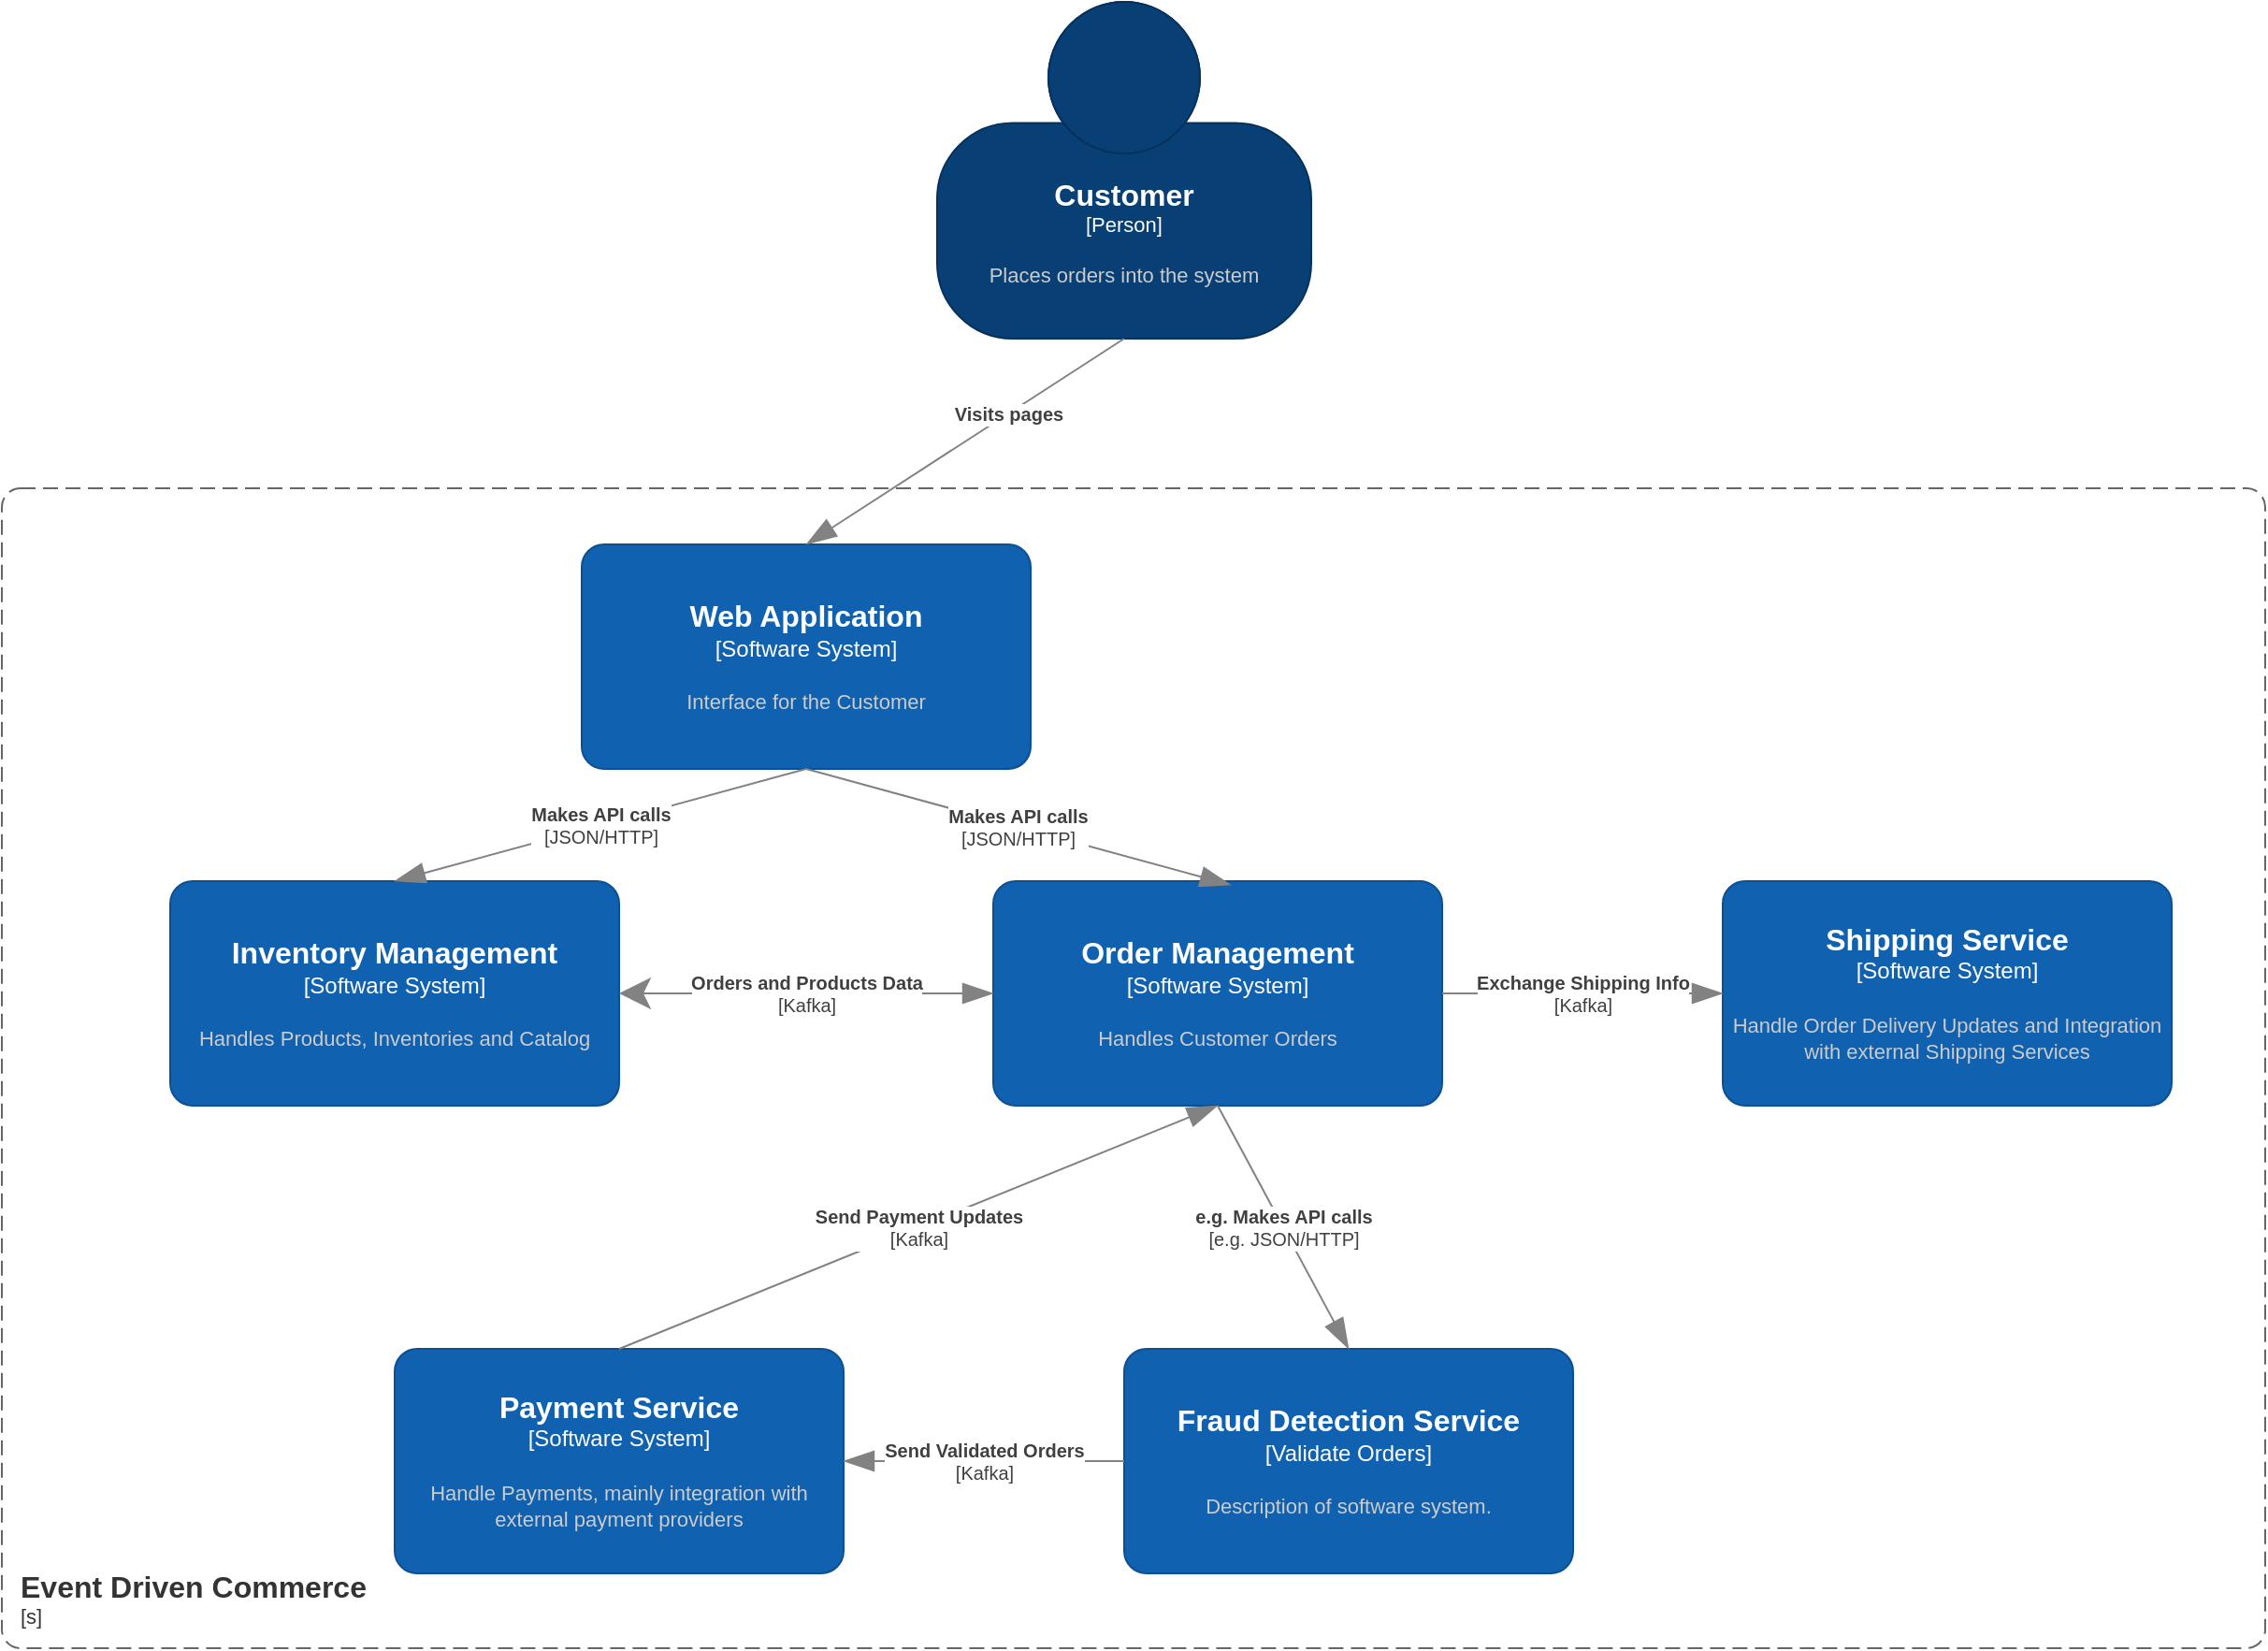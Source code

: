 <mxfile version="20.7.4" type="device" pages="2"><diagram id="pehTIES_-dhNmviYCn38" name="Context"><mxGraphModel dx="2261" dy="754" grid="1" gridSize="10" guides="1" tooltips="1" connect="1" arrows="1" fold="1" page="1" pageScale="1" pageWidth="827" pageHeight="1169" math="0" shadow="0"><root><mxCell id="0"/><mxCell id="1" parent="0"/><object placeholders="1" c4Name="Customer" c4Type="Person" c4Description="Places orders into the system" label="&lt;font style=&quot;font-size: 16px&quot;&gt;&lt;b&gt;%c4Name%&lt;/b&gt;&lt;/font&gt;&lt;div&gt;[%c4Type%]&lt;/div&gt;&lt;br&gt;&lt;div&gt;&lt;font style=&quot;font-size: 11px&quot;&gt;&lt;font color=&quot;#cccccc&quot;&gt;%c4Description%&lt;/font&gt;&lt;/div&gt;" id="57OSXvHiCvBBH5nScqUC-1"><mxCell style="html=1;fontSize=11;dashed=0;whiteSpace=wrap;fillColor=#083F75;strokeColor=#06315C;fontColor=#ffffff;shape=mxgraph.c4.person2;align=center;metaEdit=1;points=[[0.5,0,0],[1,0.5,0],[1,0.75,0],[0.75,1,0],[0.5,1,0],[0.25,1,0],[0,0.75,0],[0,0.5,0]];resizable=0;" parent="1" vertex="1"><mxGeometry x="320" y="10" width="200" height="180" as="geometry"/></mxCell></object><object c4Name="Event Driven Commerce" c4Type="SystemScopeBoundary" label="&lt;font style=&quot;font-size: 16px&quot;&gt;&lt;b&gt;&lt;div style=&quot;text-align: left&quot;&gt;%c4Name%&lt;/div&gt;&lt;/b&gt;&lt;/font&gt;&lt;div style=&quot;text-align: left&quot;&gt;[%c4Application%]&lt;/div&gt;" c4Application="s" placeholders="1" id="57OSXvHiCvBBH5nScqUC-2"><mxCell style="rounded=1;fontSize=11;whiteSpace=wrap;html=1;dashed=1;arcSize=20;fillColor=none;strokeColor=#666666;fontColor=#333333;labelBackgroundColor=none;align=left;verticalAlign=bottom;labelBorderColor=none;spacingTop=0;spacing=10;dashPattern=8 4;metaEdit=1;rotatable=0;perimeter=rectanglePerimeter;noLabel=0;labelPadding=0;allowArrows=0;connectable=0;expand=0;recursiveResize=0;editable=1;pointerEvents=0;absoluteArcSize=1;points=[[0.25,0,0],[0.5,0,0],[0.75,0,0],[1,0.25,0],[1,0.5,0],[1,0.75,0],[0.75,1,0],[0.5,1,0],[0.25,1,0],[0,0.75,0],[0,0.5,0],[0,0.25,0]];" parent="1" vertex="1"><mxGeometry x="-180" y="270" width="1210" height="620" as="geometry"/></mxCell></object><object placeholders="1" c4Name="Web Application" c4Type="Software System" c4Description="Interface for the Customer" label="&lt;font style=&quot;font-size: 16px&quot;&gt;&lt;b&gt;%c4Name%&lt;/b&gt;&lt;/font&gt;&lt;div&gt;[%c4Type%]&lt;/div&gt;&lt;br&gt;&lt;div&gt;&lt;font style=&quot;font-size: 11px&quot;&gt;&lt;font color=&quot;#cccccc&quot;&gt;%c4Description%&lt;/font&gt;&lt;/div&gt;" id="57OSXvHiCvBBH5nScqUC-3"><mxCell style="rounded=1;whiteSpace=wrap;html=1;labelBackgroundColor=none;fillColor=#1061B0;fontColor=#ffffff;align=center;arcSize=10;strokeColor=#0D5091;metaEdit=1;resizable=0;points=[[0.25,0,0],[0.5,0,0],[0.75,0,0],[1,0.25,0],[1,0.5,0],[1,0.75,0],[0.75,1,0],[0.5,1,0],[0.25,1,0],[0,0.75,0],[0,0.5,0],[0,0.25,0]];" parent="1" vertex="1"><mxGeometry x="130" y="300" width="240" height="120" as="geometry"/></mxCell></object><object placeholders="1" c4Type="Relationship" c4Description="Visits pages" label="&lt;div style=&quot;text-align: left&quot;&gt;&lt;div style=&quot;text-align: center&quot;&gt;&lt;b&gt;%c4Description%&lt;/b&gt;&lt;/div&gt;" id="57OSXvHiCvBBH5nScqUC-4"><mxCell style="endArrow=blockThin;html=1;fontSize=10;fontColor=#404040;strokeWidth=1;endFill=1;strokeColor=#828282;elbow=vertical;metaEdit=1;endSize=14;startSize=14;jumpStyle=arc;jumpSize=16;rounded=0;exitX=0.5;exitY=1;exitDx=0;exitDy=0;exitPerimeter=0;entryX=0.5;entryY=0;entryDx=0;entryDy=0;entryPerimeter=0;" parent="1" source="57OSXvHiCvBBH5nScqUC-1" target="57OSXvHiCvBBH5nScqUC-3" edge="1"><mxGeometry x="-0.273" width="240" relative="1" as="geometry"><mxPoint x="700" y="160" as="sourcePoint"/><mxPoint x="940" y="160" as="targetPoint"/><mxPoint as="offset"/></mxGeometry></mxCell></object><object placeholders="1" c4Name="Inventory Management" c4Type="Software System" c4Description="Handles Products, Inventories and Catalog" label="&lt;font style=&quot;font-size: 16px&quot;&gt;&lt;b&gt;%c4Name%&lt;/b&gt;&lt;/font&gt;&lt;div&gt;[%c4Type%]&lt;/div&gt;&lt;br&gt;&lt;div&gt;&lt;font style=&quot;font-size: 11px&quot;&gt;&lt;font color=&quot;#cccccc&quot;&gt;%c4Description%&lt;/font&gt;&lt;/div&gt;" id="57OSXvHiCvBBH5nScqUC-5"><mxCell style="rounded=1;whiteSpace=wrap;html=1;labelBackgroundColor=none;fillColor=#1061B0;fontColor=#ffffff;align=center;arcSize=10;strokeColor=#0D5091;metaEdit=1;resizable=0;points=[[0.25,0,0],[0.5,0,0],[0.75,0,0],[1,0.25,0],[1,0.5,0],[1,0.75,0],[0.75,1,0],[0.5,1,0],[0.25,1,0],[0,0.75,0],[0,0.5,0],[0,0.25,0]];" parent="1" vertex="1"><mxGeometry x="-90" y="480" width="240" height="120" as="geometry"/></mxCell></object><object placeholders="1" c4Name="Order Management" c4Type="Software System" c4Description="Handles Customer Orders" label="&lt;font style=&quot;font-size: 16px&quot;&gt;&lt;b&gt;%c4Name%&lt;/b&gt;&lt;/font&gt;&lt;div&gt;[%c4Type%]&lt;/div&gt;&lt;br&gt;&lt;div&gt;&lt;font style=&quot;font-size: 11px&quot;&gt;&lt;font color=&quot;#cccccc&quot;&gt;%c4Description%&lt;/font&gt;&lt;/div&gt;" id="57OSXvHiCvBBH5nScqUC-6"><mxCell style="rounded=1;whiteSpace=wrap;html=1;labelBackgroundColor=none;fillColor=#1061B0;fontColor=#ffffff;align=center;arcSize=10;strokeColor=#0D5091;metaEdit=1;resizable=0;points=[[0.25,0,0],[0.5,0,0],[0.75,0,0],[1,0.25,0],[1,0.5,0],[1,0.75,0],[0.75,1,0],[0.5,1,0],[0.25,1,0],[0,0.75,0],[0,0.5,0],[0,0.25,0]];" parent="1" vertex="1"><mxGeometry x="350" y="480" width="240" height="120" as="geometry"/></mxCell></object><object placeholders="1" c4Name="Shipping Service" c4Type="Software System" c4Description="Handle Order Delivery Updates and Integration with external Shipping Services" label="&lt;font style=&quot;font-size: 16px&quot;&gt;&lt;b&gt;%c4Name%&lt;/b&gt;&lt;/font&gt;&lt;div&gt;[%c4Type%]&lt;/div&gt;&lt;br&gt;&lt;div&gt;&lt;font style=&quot;font-size: 11px&quot;&gt;&lt;font color=&quot;#cccccc&quot;&gt;%c4Description%&lt;/font&gt;&lt;/div&gt;" id="57OSXvHiCvBBH5nScqUC-7"><mxCell style="rounded=1;whiteSpace=wrap;html=1;labelBackgroundColor=none;fillColor=#1061B0;fontColor=#ffffff;align=center;arcSize=10;strokeColor=#0D5091;metaEdit=1;resizable=0;points=[[0.25,0,0],[0.5,0,0],[0.75,0,0],[1,0.25,0],[1,0.5,0],[1,0.75,0],[0.75,1,0],[0.5,1,0],[0.25,1,0],[0,0.75,0],[0,0.5,0],[0,0.25,0]];" parent="1" vertex="1"><mxGeometry x="740" y="480" width="240" height="120" as="geometry"/></mxCell></object><object placeholders="1" c4Name="Payment Service" c4Type="Software System" c4Description="Handle Payments, mainly integration with external payment providers" label="&lt;font style=&quot;font-size: 16px&quot;&gt;&lt;b&gt;%c4Name%&lt;/b&gt;&lt;/font&gt;&lt;div&gt;[%c4Type%]&lt;/div&gt;&lt;br&gt;&lt;div&gt;&lt;font style=&quot;font-size: 11px&quot;&gt;&lt;font color=&quot;#cccccc&quot;&gt;%c4Description%&lt;/font&gt;&lt;/div&gt;" id="57OSXvHiCvBBH5nScqUC-8"><mxCell style="rounded=1;whiteSpace=wrap;html=1;labelBackgroundColor=none;fillColor=#1061B0;fontColor=#ffffff;align=center;arcSize=10;strokeColor=#0D5091;metaEdit=1;resizable=0;points=[[0.25,0,0],[0.5,0,0],[0.75,0,0],[1,0.25,0],[1,0.5,0],[1,0.75,0],[0.75,1,0],[0.5,1,0],[0.25,1,0],[0,0.75,0],[0,0.5,0],[0,0.25,0]];" parent="1" vertex="1"><mxGeometry x="30" y="730" width="240" height="120" as="geometry"/></mxCell></object><object placeholders="1" c4Name="Fraud Detection Service" c4Type="Validate Orders" c4Description="Description of software system." label="&lt;font style=&quot;font-size: 16px&quot;&gt;&lt;b&gt;%c4Name%&lt;/b&gt;&lt;/font&gt;&lt;div&gt;[%c4Type%]&lt;/div&gt;&lt;br&gt;&lt;div&gt;&lt;font style=&quot;font-size: 11px&quot;&gt;&lt;font color=&quot;#cccccc&quot;&gt;%c4Description%&lt;/font&gt;&lt;/div&gt;" id="57OSXvHiCvBBH5nScqUC-9"><mxCell style="rounded=1;whiteSpace=wrap;html=1;labelBackgroundColor=none;fillColor=#1061B0;fontColor=#ffffff;align=center;arcSize=10;strokeColor=#0D5091;metaEdit=1;resizable=0;points=[[0.25,0,0],[0.5,0,0],[0.75,0,0],[1,0.25,0],[1,0.5,0],[1,0.75,0],[0.75,1,0],[0.5,1,0],[0.25,1,0],[0,0.75,0],[0,0.5,0],[0,0.25,0]];" parent="1" vertex="1"><mxGeometry x="420" y="730" width="240" height="120" as="geometry"/></mxCell></object><object placeholders="1" c4Type="Relationship" c4Technology="JSON/HTTP" c4Description="Makes API calls" label="&lt;div style=&quot;text-align: left&quot;&gt;&lt;div style=&quot;text-align: center&quot;&gt;&lt;b&gt;%c4Description%&lt;/b&gt;&lt;/div&gt;&lt;div style=&quot;text-align: center&quot;&gt;[%c4Technology%]&lt;/div&gt;&lt;/div&gt;" id="57OSXvHiCvBBH5nScqUC-10"><mxCell style="endArrow=blockThin;html=1;fontSize=10;fontColor=#404040;strokeWidth=1;endFill=1;strokeColor=#828282;elbow=vertical;metaEdit=1;endSize=14;startSize=14;jumpStyle=arc;jumpSize=16;rounded=0;exitX=0.5;exitY=1;exitDx=0;exitDy=0;exitPerimeter=0;entryX=0.5;entryY=0;entryDx=0;entryDy=0;entryPerimeter=0;" parent="1" source="57OSXvHiCvBBH5nScqUC-3" target="57OSXvHiCvBBH5nScqUC-5" edge="1"><mxGeometry width="240" relative="1" as="geometry"><mxPoint x="221" y="446" as="sourcePoint"/><mxPoint x="461" y="446" as="targetPoint"/><mxPoint as="offset"/></mxGeometry></mxCell></object><object placeholders="1" c4Type="Relationship" c4Technology="JSON/HTTP" c4Description="Makes API calls" label="&lt;div style=&quot;text-align: left&quot;&gt;&lt;div style=&quot;text-align: center&quot;&gt;&lt;b&gt;%c4Description%&lt;/b&gt;&lt;/div&gt;&lt;div style=&quot;text-align: center&quot;&gt;[%c4Technology%]&lt;/div&gt;&lt;/div&gt;" id="57OSXvHiCvBBH5nScqUC-11"><mxCell style="endArrow=blockThin;html=1;fontSize=10;fontColor=#404040;strokeWidth=1;endFill=1;strokeColor=#828282;elbow=vertical;metaEdit=1;endSize=14;startSize=14;jumpStyle=arc;jumpSize=16;rounded=0;exitX=0.5;exitY=1;exitDx=0;exitDy=0;exitPerimeter=0;entryX=0.529;entryY=0.017;entryDx=0;entryDy=0;entryPerimeter=0;" parent="1" source="57OSXvHiCvBBH5nScqUC-3" target="57OSXvHiCvBBH5nScqUC-6" edge="1"><mxGeometry width="240" relative="1" as="geometry"><mxPoint x="260" y="430" as="sourcePoint"/><mxPoint x="100" y="480" as="targetPoint"/><mxPoint as="offset"/></mxGeometry></mxCell></object><object placeholders="1" c4Type="Relationship" c4Technology="Kafka" c4Description="Orders and Products Data" label="&lt;div style=&quot;text-align: left&quot;&gt;&lt;div style=&quot;text-align: center&quot;&gt;&lt;b&gt;%c4Description%&lt;/b&gt;&lt;/div&gt;&lt;div style=&quot;text-align: center&quot;&gt;[%c4Technology%]&lt;/div&gt;&lt;/div&gt;" id="57OSXvHiCvBBH5nScqUC-12"><mxCell style="endArrow=blockThin;html=1;fontSize=10;fontColor=#404040;strokeWidth=1;endFill=1;strokeColor=#828282;elbow=vertical;metaEdit=1;endSize=14;startSize=14;jumpStyle=arc;jumpSize=16;rounded=0;edgeStyle=orthogonalEdgeStyle;exitX=1;exitY=0.5;exitDx=0;exitDy=0;exitPerimeter=0;entryX=0;entryY=0.5;entryDx=0;entryDy=0;entryPerimeter=0;startArrow=classic;startFill=1;" parent="1" source="57OSXvHiCvBBH5nScqUC-5" target="57OSXvHiCvBBH5nScqUC-6" edge="1"><mxGeometry width="240" relative="1" as="geometry"><mxPoint x="220" y="600" as="sourcePoint"/><mxPoint x="460" y="600" as="targetPoint"/></mxGeometry></mxCell></object><object placeholders="1" c4Type="Relationship" c4Technology="e.g. JSON/HTTP" c4Description="e.g. Makes API calls" label="&lt;div style=&quot;text-align: left&quot;&gt;&lt;div style=&quot;text-align: center&quot;&gt;&lt;b&gt;%c4Description%&lt;/b&gt;&lt;/div&gt;&lt;div style=&quot;text-align: center&quot;&gt;[%c4Technology%]&lt;/div&gt;&lt;/div&gt;" id="57OSXvHiCvBBH5nScqUC-13"><mxCell style="endArrow=blockThin;html=1;fontSize=10;fontColor=#404040;strokeWidth=1;endFill=1;strokeColor=#828282;elbow=vertical;metaEdit=1;endSize=14;startSize=14;jumpStyle=arc;jumpSize=16;rounded=0;exitX=0.5;exitY=1;exitDx=0;exitDy=0;exitPerimeter=0;entryX=0.5;entryY=0;entryDx=0;entryDy=0;entryPerimeter=0;" parent="1" source="57OSXvHiCvBBH5nScqUC-6" target="57OSXvHiCvBBH5nScqUC-9" edge="1"><mxGeometry width="240" relative="1" as="geometry"><mxPoint x="190" y="630" as="sourcePoint"/><mxPoint x="430" y="630" as="targetPoint"/></mxGeometry></mxCell></object><object placeholders="1" c4Type="Relationship" c4Technology="Kafka" c4Description="Send Validated Orders" label="&lt;div style=&quot;text-align: left&quot;&gt;&lt;div style=&quot;text-align: center&quot;&gt;&lt;b&gt;%c4Description%&lt;/b&gt;&lt;/div&gt;&lt;div style=&quot;text-align: center&quot;&gt;[%c4Technology%]&lt;/div&gt;&lt;/div&gt;" id="57OSXvHiCvBBH5nScqUC-14"><mxCell style="endArrow=blockThin;html=1;fontSize=10;fontColor=#404040;strokeWidth=1;endFill=1;strokeColor=#828282;elbow=vertical;metaEdit=1;endSize=14;startSize=14;jumpStyle=arc;jumpSize=16;rounded=0;edgeStyle=orthogonalEdgeStyle;exitX=0;exitY=0.5;exitDx=0;exitDy=0;exitPerimeter=0;entryX=1;entryY=0.5;entryDx=0;entryDy=0;entryPerimeter=0;" parent="1" source="57OSXvHiCvBBH5nScqUC-9" target="57OSXvHiCvBBH5nScqUC-8" edge="1"><mxGeometry width="240" relative="1" as="geometry"><mxPoint x="210" y="670" as="sourcePoint"/><mxPoint x="450" y="670" as="targetPoint"/></mxGeometry></mxCell></object><object placeholders="1" c4Type="Relationship" c4Technology="Kafka" c4Description="Send Payment Updates" label="&lt;div style=&quot;text-align: left&quot;&gt;&lt;div style=&quot;text-align: center&quot;&gt;&lt;b&gt;%c4Description%&lt;/b&gt;&lt;/div&gt;&lt;div style=&quot;text-align: center&quot;&gt;[%c4Technology%]&lt;/div&gt;&lt;/div&gt;" id="57OSXvHiCvBBH5nScqUC-15"><mxCell style="endArrow=blockThin;html=1;fontSize=10;fontColor=#404040;strokeWidth=1;endFill=1;strokeColor=#828282;elbow=vertical;metaEdit=1;endSize=14;startSize=14;jumpStyle=arc;jumpSize=16;rounded=0;exitX=0.5;exitY=0;exitDx=0;exitDy=0;exitPerimeter=0;entryX=0.5;entryY=1;entryDx=0;entryDy=0;entryPerimeter=0;" parent="1" source="57OSXvHiCvBBH5nScqUC-8" target="57OSXvHiCvBBH5nScqUC-6" edge="1"><mxGeometry width="240" relative="1" as="geometry"><mxPoint x="240" y="680" as="sourcePoint"/><mxPoint x="480" y="680" as="targetPoint"/></mxGeometry></mxCell></object><object placeholders="1" c4Type="Relationship" c4Technology="Kafka" c4Description="Exchange Shipping Info" label="&lt;div style=&quot;text-align: left&quot;&gt;&lt;div style=&quot;text-align: center&quot;&gt;&lt;b&gt;%c4Description%&lt;/b&gt;&lt;/div&gt;&lt;div style=&quot;text-align: center&quot;&gt;[%c4Technology%]&lt;/div&gt;&lt;/div&gt;" id="57OSXvHiCvBBH5nScqUC-16"><mxCell style="endArrow=blockThin;html=1;fontSize=10;fontColor=#404040;strokeWidth=1;endFill=1;strokeColor=#828282;elbow=vertical;metaEdit=1;endSize=14;startSize=14;jumpStyle=arc;jumpSize=16;rounded=0;edgeStyle=orthogonalEdgeStyle;exitX=1;exitY=0.5;exitDx=0;exitDy=0;exitPerimeter=0;entryX=0;entryY=0.5;entryDx=0;entryDy=0;entryPerimeter=0;" parent="1" source="57OSXvHiCvBBH5nScqUC-6" target="57OSXvHiCvBBH5nScqUC-7" edge="1"><mxGeometry width="240" relative="1" as="geometry"><mxPoint x="610" y="570" as="sourcePoint"/><mxPoint x="660" y="540" as="targetPoint"/></mxGeometry></mxCell></object></root></mxGraphModel></diagram><diagram id="60sXMYwxQzsTr1Hrs6nH" name="Object Analysis"><mxGraphModel dx="1434" dy="754" grid="1" gridSize="10" guides="1" tooltips="1" connect="1" arrows="1" fold="1" page="1" pageScale="1" pageWidth="827" pageHeight="1169" math="0" shadow="0"><root><mxCell id="0"/><mxCell id="1" parent="0"/><mxCell id="LgMRkdx172163ud6S8aN-4" value="Inventory Mgmt" style="shape=umlFrame;whiteSpace=wrap;html=1;width=120;height=30;boundedLbl=1;verticalAlign=middle;align=left;spacingLeft=5;" parent="1" vertex="1"><mxGeometry x="70" y="350" width="510" height="250" as="geometry"/></mxCell><mxCell id="LgMRkdx172163ud6S8aN-1" value="&lt;p style=&quot;margin:0px;margin-top:4px;text-align:center;&quot;&gt;&lt;i&gt;&amp;lt;&amp;lt;Interface&amp;gt;&amp;gt;&lt;/i&gt;&lt;br&gt;&lt;b&gt;Item&lt;/b&gt;&lt;/p&gt;&lt;hr size=&quot;1&quot;&gt;&lt;p style=&quot;margin:0px;margin-left:4px;&quot;&gt;&lt;/p&gt;&lt;p style=&quot;margin:0px;margin-left:4px;&quot;&gt;+ getPrice(): double&lt;/p&gt;&lt;p style=&quot;margin:0px;margin-left:4px;&quot;&gt;+ getTotalAmountAvailable(): int&lt;br&gt;+ isAvailable(): boolean&lt;/p&gt;" style="verticalAlign=top;align=left;overflow=fill;fontSize=12;fontFamily=Helvetica;html=1;" parent="1" vertex="1"><mxGeometry x="120" y="400" width="190" height="100" as="geometry"/></mxCell><mxCell id="LgMRkdx172163ud6S8aN-2" value="InventoryProduct" style="html=1;" parent="1" vertex="1"><mxGeometry x="414" y="535" width="110" height="50" as="geometry"/></mxCell><mxCell id="LgMRkdx172163ud6S8aN-3" value="1" style="endArrow=open;html=1;endSize=12;startArrow=diamondThin;startSize=14;startFill=0;edgeStyle=orthogonalEdgeStyle;align=left;verticalAlign=bottom;rounded=0;entryX=0;entryY=0.5;entryDx=0;entryDy=0;exitX=1;exitY=0.5;exitDx=0;exitDy=0;" parent="1" source="9U5y0j1V_rX_d_HK5dEy-1" target="LgMRkdx172163ud6S8aN-2" edge="1"><mxGeometry x="-1" y="3" relative="1" as="geometry"><mxPoint x="310" y="450" as="sourcePoint"/><mxPoint x="510" y="530" as="targetPoint"/></mxGeometry></mxCell><mxCell id="9U5y0j1V_rX_d_HK5dEy-1" value="Product" style="html=1;" parent="1" vertex="1"><mxGeometry x="160" y="535" width="110" height="50" as="geometry"/></mxCell><mxCell id="9U5y0j1V_rX_d_HK5dEy-2" value="" style="endArrow=block;dashed=1;endFill=0;endSize=12;html=1;rounded=0;exitX=0.5;exitY=1;exitDx=0;exitDy=0;entryX=0.5;entryY=0;entryDx=0;entryDy=0;" parent="1" source="LgMRkdx172163ud6S8aN-1" target="9U5y0j1V_rX_d_HK5dEy-1" edge="1"><mxGeometry width="160" relative="1" as="geometry"><mxPoint x="350" y="520" as="sourcePoint"/><mxPoint x="510" y="520" as="targetPoint"/></mxGeometry></mxCell><mxCell id="SdJxonZYnGiUIoItuiz2-1" value="Inventory" style="html=1;" vertex="1" parent="1"><mxGeometry x="414" y="410" width="110" height="50" as="geometry"/></mxCell><mxCell id="SdJxonZYnGiUIoItuiz2-2" value="Order Mgmt" style="shape=umlFrame;whiteSpace=wrap;html=1;width=120;height=30;boundedLbl=1;verticalAlign=middle;align=left;spacingLeft=5;" vertex="1" parent="1"><mxGeometry x="610" y="350" width="610" height="250" as="geometry"/></mxCell><mxCell id="SdJxonZYnGiUIoItuiz2-3" value="Order" style="html=1;" vertex="1" parent="1"><mxGeometry x="800" y="400" width="110" height="50" as="geometry"/></mxCell><mxCell id="SdJxonZYnGiUIoItuiz2-4" value="Item" style="html=1;" vertex="1" parent="1"><mxGeometry x="1060" y="400" width="110" height="50" as="geometry"/></mxCell><mxCell id="JvCZIna6Cvj6csTq0iBe-1" value="Payment" style="html=1;" vertex="1" parent="1"><mxGeometry x="800" y="510" width="110" height="50" as="geometry"/></mxCell><mxCell id="JvCZIna6Cvj6csTq0iBe-2" value="Delivery" style="html=1;" vertex="1" parent="1"><mxGeometry x="1060" y="500" width="110" height="50" as="geometry"/></mxCell><mxCell id="JvCZIna6Cvj6csTq0iBe-3" value="1" style="endArrow=open;html=1;endSize=12;startArrow=diamondThin;startSize=14;startFill=0;edgeStyle=orthogonalEdgeStyle;align=left;verticalAlign=bottom;rounded=0;entryX=0;entryY=0.5;entryDx=0;entryDy=0;exitX=1;exitY=0.5;exitDx=0;exitDy=0;" edge="1" parent="1" source="SdJxonZYnGiUIoItuiz2-3" target="SdJxonZYnGiUIoItuiz2-4"><mxGeometry x="-1" y="3" relative="1" as="geometry"><mxPoint x="916" y="434.5" as="sourcePoint"/><mxPoint x="1060" y="434.5" as="targetPoint"/></mxGeometry></mxCell><mxCell id="JvCZIna6Cvj6csTq0iBe-4" value="1" style="endArrow=open;html=1;endSize=12;startArrow=diamondThin;startSize=14;startFill=0;align=left;verticalAlign=bottom;rounded=0;entryX=0;entryY=0.5;entryDx=0;entryDy=0;exitX=0.5;exitY=1;exitDx=0;exitDy=0;" edge="1" parent="1" source="SdJxonZYnGiUIoItuiz2-3" target="JvCZIna6Cvj6csTq0iBe-2"><mxGeometry x="-1" y="3" relative="1" as="geometry"><mxPoint x="940" y="535.5" as="sourcePoint"/><mxPoint x="1090" y="535" as="targetPoint"/></mxGeometry></mxCell><mxCell id="JvCZIna6Cvj6csTq0iBe-5" value="1" style="endArrow=open;html=1;endSize=12;startArrow=diamondThin;startSize=14;startFill=0;align=left;verticalAlign=bottom;rounded=0;entryX=0.5;entryY=0;entryDx=0;entryDy=0;" edge="1" parent="1" target="JvCZIna6Cvj6csTq0iBe-1"><mxGeometry x="-1" y="3" relative="1" as="geometry"><mxPoint x="855" y="450" as="sourcePoint"/><mxPoint x="1070" y="535" as="targetPoint"/></mxGeometry></mxCell><mxCell id="JvCZIna6Cvj6csTq0iBe-6" value="Customer" style="html=1;" vertex="1" parent="1"><mxGeometry x="630" y="400" width="110" height="50" as="geometry"/></mxCell><mxCell id="JvCZIna6Cvj6csTq0iBe-7" value="1" style="endArrow=open;html=1;endSize=12;startArrow=diamondThin;startSize=14;startFill=0;edgeStyle=orthogonalEdgeStyle;align=left;verticalAlign=bottom;rounded=0;entryX=1;entryY=0.5;entryDx=0;entryDy=0;exitX=0;exitY=0.5;exitDx=0;exitDy=0;" edge="1" parent="1" source="SdJxonZYnGiUIoItuiz2-3" target="JvCZIna6Cvj6csTq0iBe-6"><mxGeometry x="-1" y="3" relative="1" as="geometry"><mxPoint x="630" y="499" as="sourcePoint"/><mxPoint x="780" y="499" as="targetPoint"/></mxGeometry></mxCell><mxCell id="JvCZIna6Cvj6csTq0iBe-8" value="Destination" style="html=1;" vertex="1" parent="1"><mxGeometry x="630" y="510" width="110" height="50" as="geometry"/></mxCell><mxCell id="JvCZIna6Cvj6csTq0iBe-9" value="1" style="endArrow=open;html=1;endSize=12;startArrow=diamondThin;startSize=14;startFill=0;align=left;verticalAlign=bottom;rounded=0;entryX=1;entryY=0;entryDx=0;entryDy=0;exitX=0;exitY=1;exitDx=0;exitDy=0;" edge="1" parent="1" source="SdJxonZYnGiUIoItuiz2-3" target="JvCZIna6Cvj6csTq0iBe-8"><mxGeometry x="-1" y="3" relative="1" as="geometry"><mxPoint x="810" y="435" as="sourcePoint"/><mxPoint x="750" y="435" as="targetPoint"/></mxGeometry></mxCell></root></mxGraphModel></diagram></mxfile>